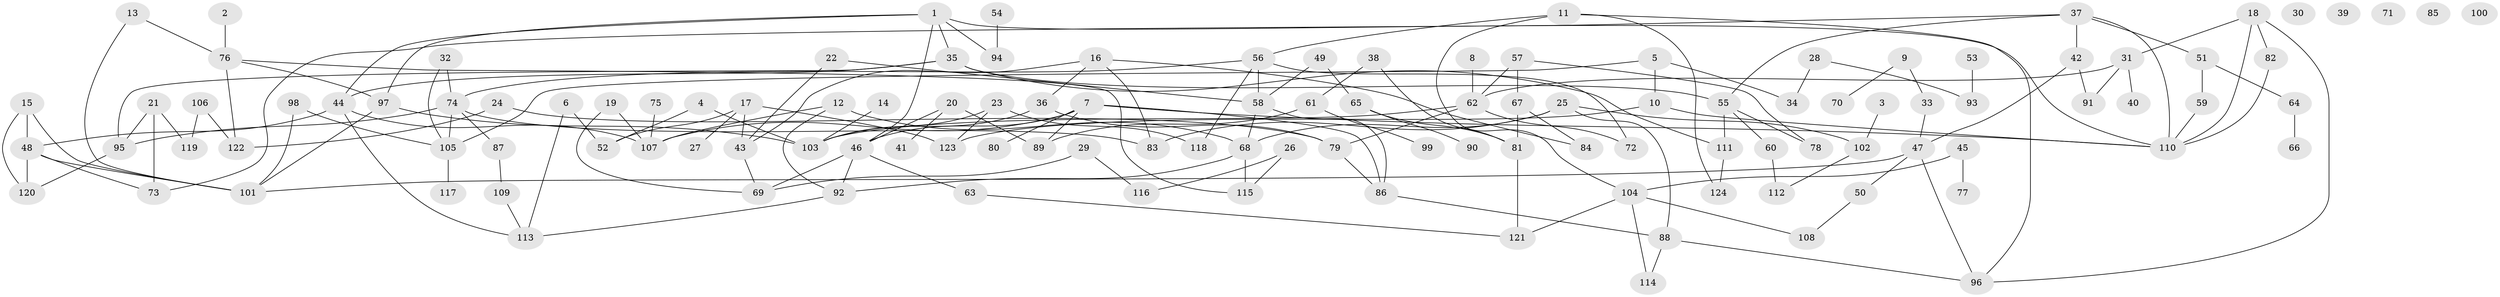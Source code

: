// coarse degree distribution, {8: 0.03571428571428571, 1: 0.17857142857142858, 2: 0.27380952380952384, 6: 0.07142857142857142, 3: 0.13095238095238096, 9: 0.011904761904761904, 7: 0.05952380952380952, 5: 0.07142857142857142, 4: 0.10714285714285714, 0: 0.05952380952380952}
// Generated by graph-tools (version 1.1) at 2025/23/03/03/25 07:23:27]
// undirected, 124 vertices, 176 edges
graph export_dot {
graph [start="1"]
  node [color=gray90,style=filled];
  1;
  2;
  3;
  4;
  5;
  6;
  7;
  8;
  9;
  10;
  11;
  12;
  13;
  14;
  15;
  16;
  17;
  18;
  19;
  20;
  21;
  22;
  23;
  24;
  25;
  26;
  27;
  28;
  29;
  30;
  31;
  32;
  33;
  34;
  35;
  36;
  37;
  38;
  39;
  40;
  41;
  42;
  43;
  44;
  45;
  46;
  47;
  48;
  49;
  50;
  51;
  52;
  53;
  54;
  55;
  56;
  57;
  58;
  59;
  60;
  61;
  62;
  63;
  64;
  65;
  66;
  67;
  68;
  69;
  70;
  71;
  72;
  73;
  74;
  75;
  76;
  77;
  78;
  79;
  80;
  81;
  82;
  83;
  84;
  85;
  86;
  87;
  88;
  89;
  90;
  91;
  92;
  93;
  94;
  95;
  96;
  97;
  98;
  99;
  100;
  101;
  102;
  103;
  104;
  105;
  106;
  107;
  108;
  109;
  110;
  111;
  112;
  113;
  114;
  115;
  116;
  117;
  118;
  119;
  120;
  121;
  122;
  123;
  124;
  1 -- 35;
  1 -- 44;
  1 -- 46;
  1 -- 94;
  1 -- 97;
  1 -- 110;
  2 -- 76;
  3 -- 102;
  4 -- 52;
  4 -- 103;
  5 -- 10;
  5 -- 34;
  5 -- 105;
  6 -- 52;
  6 -- 113;
  7 -- 46;
  7 -- 80;
  7 -- 86;
  7 -- 89;
  7 -- 107;
  7 -- 110;
  8 -- 62;
  9 -- 33;
  9 -- 70;
  10 -- 110;
  10 -- 123;
  11 -- 56;
  11 -- 96;
  11 -- 104;
  11 -- 124;
  12 -- 68;
  12 -- 92;
  12 -- 107;
  13 -- 76;
  13 -- 101;
  14 -- 103;
  15 -- 48;
  15 -- 101;
  15 -- 120;
  16 -- 36;
  16 -- 43;
  16 -- 83;
  16 -- 84;
  17 -- 27;
  17 -- 43;
  17 -- 52;
  17 -- 123;
  18 -- 31;
  18 -- 82;
  18 -- 96;
  18 -- 110;
  19 -- 69;
  19 -- 107;
  20 -- 41;
  20 -- 46;
  20 -- 89;
  21 -- 73;
  21 -- 95;
  21 -- 119;
  22 -- 43;
  22 -- 58;
  23 -- 103;
  23 -- 118;
  23 -- 123;
  24 -- 79;
  24 -- 122;
  25 -- 68;
  25 -- 83;
  25 -- 88;
  25 -- 102;
  26 -- 115;
  26 -- 116;
  28 -- 34;
  28 -- 93;
  29 -- 69;
  29 -- 116;
  31 -- 40;
  31 -- 62;
  31 -- 91;
  32 -- 74;
  32 -- 105;
  33 -- 47;
  35 -- 44;
  35 -- 55;
  35 -- 95;
  35 -- 111;
  36 -- 79;
  36 -- 103;
  37 -- 42;
  37 -- 51;
  37 -- 55;
  37 -- 73;
  37 -- 110;
  38 -- 61;
  38 -- 81;
  42 -- 47;
  42 -- 91;
  43 -- 69;
  44 -- 48;
  44 -- 107;
  44 -- 113;
  45 -- 77;
  45 -- 104;
  46 -- 63;
  46 -- 69;
  46 -- 92;
  47 -- 50;
  47 -- 96;
  47 -- 101;
  48 -- 73;
  48 -- 101;
  48 -- 120;
  49 -- 58;
  49 -- 65;
  50 -- 108;
  51 -- 59;
  51 -- 64;
  53 -- 93;
  54 -- 94;
  55 -- 60;
  55 -- 78;
  55 -- 111;
  56 -- 58;
  56 -- 72;
  56 -- 74;
  56 -- 118;
  57 -- 62;
  57 -- 67;
  57 -- 78;
  58 -- 68;
  58 -- 86;
  59 -- 110;
  60 -- 112;
  61 -- 89;
  61 -- 99;
  62 -- 72;
  62 -- 79;
  62 -- 103;
  63 -- 121;
  64 -- 66;
  65 -- 81;
  65 -- 90;
  67 -- 81;
  67 -- 84;
  68 -- 92;
  68 -- 115;
  74 -- 83;
  74 -- 87;
  74 -- 95;
  74 -- 105;
  75 -- 107;
  76 -- 97;
  76 -- 115;
  76 -- 122;
  79 -- 86;
  81 -- 121;
  82 -- 110;
  86 -- 88;
  87 -- 109;
  88 -- 96;
  88 -- 114;
  92 -- 113;
  95 -- 120;
  97 -- 101;
  97 -- 103;
  98 -- 101;
  98 -- 105;
  102 -- 112;
  104 -- 108;
  104 -- 114;
  104 -- 121;
  105 -- 117;
  106 -- 119;
  106 -- 122;
  109 -- 113;
  111 -- 124;
}
